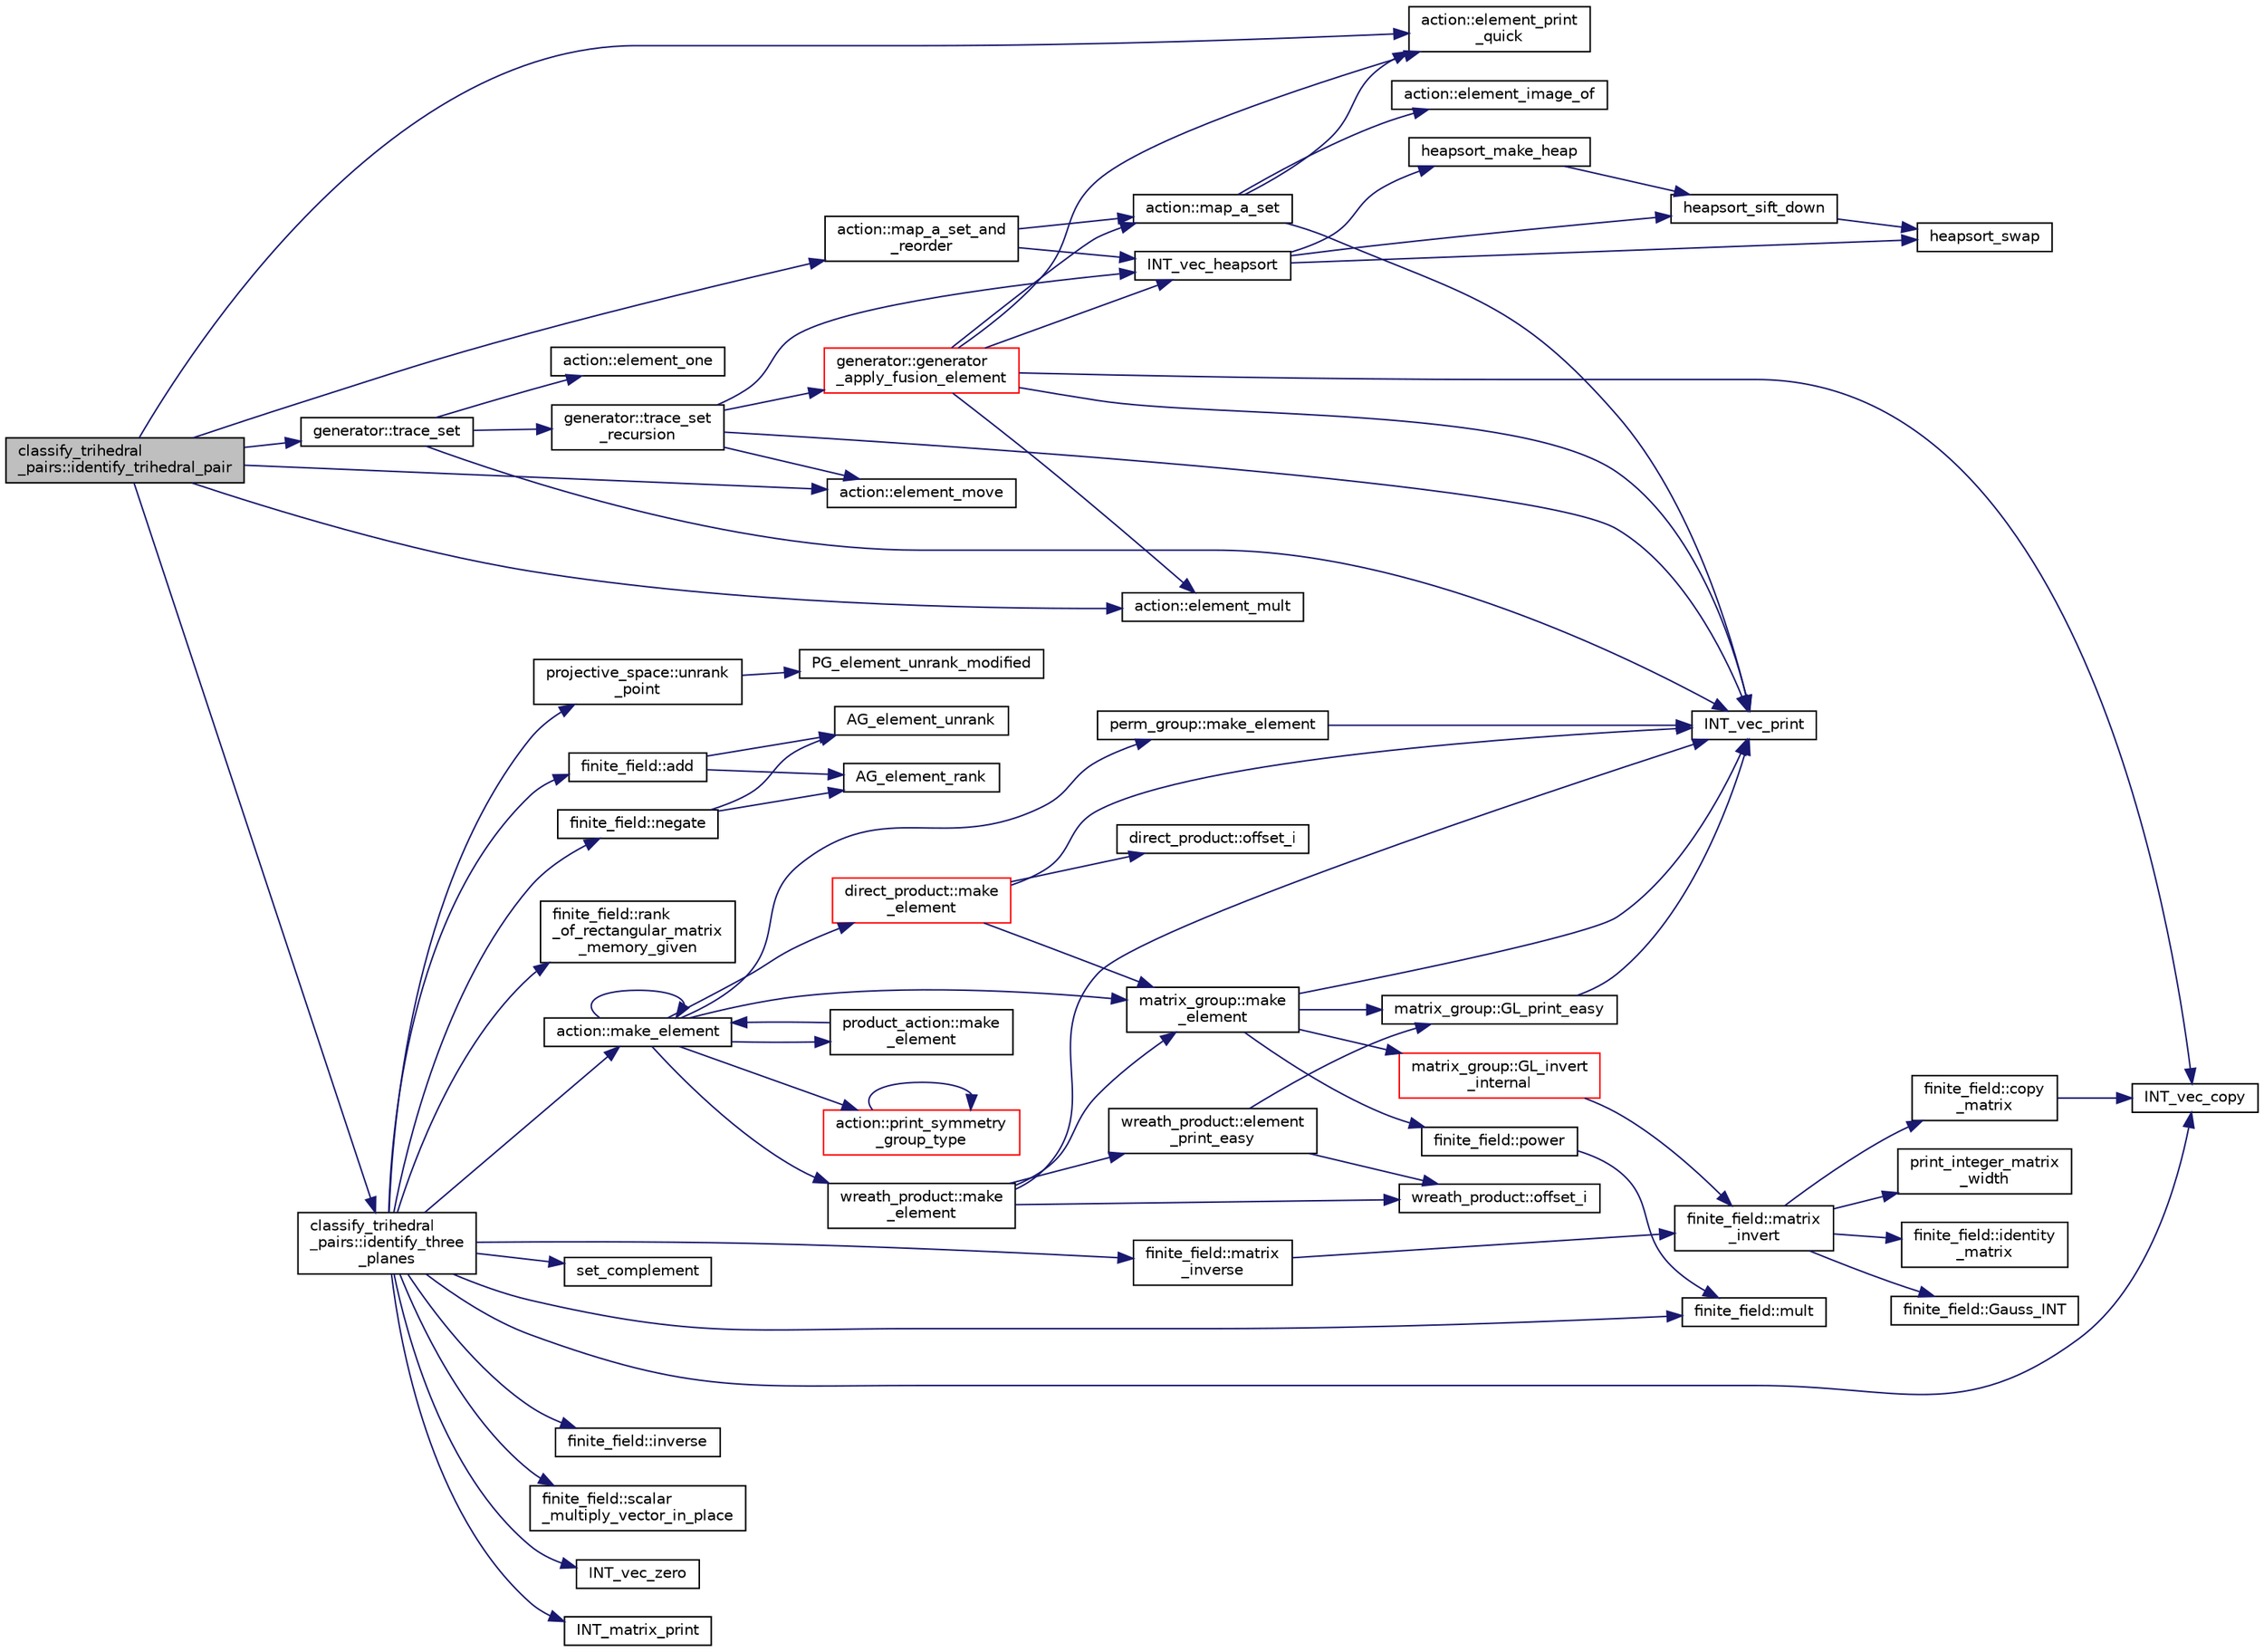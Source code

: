 digraph "classify_trihedral_pairs::identify_trihedral_pair"
{
  edge [fontname="Helvetica",fontsize="10",labelfontname="Helvetica",labelfontsize="10"];
  node [fontname="Helvetica",fontsize="10",shape=record];
  rankdir="LR";
  Node1932 [label="classify_trihedral\l_pairs::identify_trihedral_pair",height=0.2,width=0.4,color="black", fillcolor="grey75", style="filled", fontcolor="black"];
  Node1932 -> Node1933 [color="midnightblue",fontsize="10",style="solid",fontname="Helvetica"];
  Node1933 [label="classify_trihedral\l_pairs::identify_three\l_planes",height=0.2,width=0.4,color="black", fillcolor="white", style="filled",URL="$d1/d21/classclassify__trihedral__pairs.html#a0c39bec96db456430eb119aa573f6d25"];
  Node1933 -> Node1934 [color="midnightblue",fontsize="10",style="solid",fontname="Helvetica"];
  Node1934 [label="projective_space::unrank\l_point",height=0.2,width=0.4,color="black", fillcolor="white", style="filled",URL="$d2/d17/classprojective__space.html#a3cb7917af4c5f1590b660d4bf907e0fa"];
  Node1934 -> Node1935 [color="midnightblue",fontsize="10",style="solid",fontname="Helvetica"];
  Node1935 [label="PG_element_unrank_modified",height=0.2,width=0.4,color="black", fillcolor="white", style="filled",URL="$d4/d67/geometry_8h.html#a83ae9b605d496f6a90345303f6efae64"];
  Node1933 -> Node1936 [color="midnightblue",fontsize="10",style="solid",fontname="Helvetica"];
  Node1936 [label="INT_vec_copy",height=0.2,width=0.4,color="black", fillcolor="white", style="filled",URL="$df/dbf/sajeeb_8_c.html#ac2d875e27e009af6ec04d17254d11075"];
  Node1933 -> Node1937 [color="midnightblue",fontsize="10",style="solid",fontname="Helvetica"];
  Node1937 [label="finite_field::rank\l_of_rectangular_matrix\l_memory_given",height=0.2,width=0.4,color="black", fillcolor="white", style="filled",URL="$df/d5a/classfinite__field.html#a264a664b2b42be02d0bf919e058eb358"];
  Node1933 -> Node1938 [color="midnightblue",fontsize="10",style="solid",fontname="Helvetica"];
  Node1938 [label="set_complement",height=0.2,width=0.4,color="black", fillcolor="white", style="filled",URL="$d2/d7c/combinatorics_8_c.html#ab7dc77f73fc69bb15dbec52aba503c3b"];
  Node1933 -> Node1939 [color="midnightblue",fontsize="10",style="solid",fontname="Helvetica"];
  Node1939 [label="finite_field::add",height=0.2,width=0.4,color="black", fillcolor="white", style="filled",URL="$df/d5a/classfinite__field.html#a8f12328a27500f3c7be0c849ebbc9d14"];
  Node1939 -> Node1940 [color="midnightblue",fontsize="10",style="solid",fontname="Helvetica"];
  Node1940 [label="AG_element_unrank",height=0.2,width=0.4,color="black", fillcolor="white", style="filled",URL="$d4/d67/geometry_8h.html#a4a33b86c87b2879b97cfa1327abe2885"];
  Node1939 -> Node1941 [color="midnightblue",fontsize="10",style="solid",fontname="Helvetica"];
  Node1941 [label="AG_element_rank",height=0.2,width=0.4,color="black", fillcolor="white", style="filled",URL="$d4/d67/geometry_8h.html#ab2ac908d07dd8038fd996e26bdc75c17"];
  Node1933 -> Node1942 [color="midnightblue",fontsize="10",style="solid",fontname="Helvetica"];
  Node1942 [label="finite_field::mult",height=0.2,width=0.4,color="black", fillcolor="white", style="filled",URL="$df/d5a/classfinite__field.html#a24fb5917aa6d4d656fd855b7f44a13b0"];
  Node1933 -> Node1943 [color="midnightblue",fontsize="10",style="solid",fontname="Helvetica"];
  Node1943 [label="finite_field::negate",height=0.2,width=0.4,color="black", fillcolor="white", style="filled",URL="$df/d5a/classfinite__field.html#aa9d798298f25d4a9262b5bc5f1733e31"];
  Node1943 -> Node1940 [color="midnightblue",fontsize="10",style="solid",fontname="Helvetica"];
  Node1943 -> Node1941 [color="midnightblue",fontsize="10",style="solid",fontname="Helvetica"];
  Node1933 -> Node1944 [color="midnightblue",fontsize="10",style="solid",fontname="Helvetica"];
  Node1944 [label="finite_field::inverse",height=0.2,width=0.4,color="black", fillcolor="white", style="filled",URL="$df/d5a/classfinite__field.html#a69f2a12c01e70b7ce2d115c5221c9cdd"];
  Node1933 -> Node1945 [color="midnightblue",fontsize="10",style="solid",fontname="Helvetica"];
  Node1945 [label="finite_field::scalar\l_multiply_vector_in_place",height=0.2,width=0.4,color="black", fillcolor="white", style="filled",URL="$df/d5a/classfinite__field.html#ab9b0987ee489bda0ad9027bbe3b3a930"];
  Node1933 -> Node1946 [color="midnightblue",fontsize="10",style="solid",fontname="Helvetica"];
  Node1946 [label="INT_vec_zero",height=0.2,width=0.4,color="black", fillcolor="white", style="filled",URL="$df/dbf/sajeeb_8_c.html#aa8c9c7977203577026080f546fe4980f"];
  Node1933 -> Node1947 [color="midnightblue",fontsize="10",style="solid",fontname="Helvetica"];
  Node1947 [label="INT_matrix_print",height=0.2,width=0.4,color="black", fillcolor="white", style="filled",URL="$d5/db4/io__and__os_8h.html#afd4180a24bef3a2b584668a4eaf607ff"];
  Node1933 -> Node1948 [color="midnightblue",fontsize="10",style="solid",fontname="Helvetica"];
  Node1948 [label="finite_field::matrix\l_inverse",height=0.2,width=0.4,color="black", fillcolor="white", style="filled",URL="$df/d5a/classfinite__field.html#a3ef088739ceac47367f4b328697726a5"];
  Node1948 -> Node1949 [color="midnightblue",fontsize="10",style="solid",fontname="Helvetica"];
  Node1949 [label="finite_field::matrix\l_invert",height=0.2,width=0.4,color="black", fillcolor="white", style="filled",URL="$df/d5a/classfinite__field.html#a4c017c0edc20fefef3da0db4ef4248f7"];
  Node1949 -> Node1950 [color="midnightblue",fontsize="10",style="solid",fontname="Helvetica"];
  Node1950 [label="print_integer_matrix\l_width",height=0.2,width=0.4,color="black", fillcolor="white", style="filled",URL="$d5/db4/io__and__os_8h.html#aa78f3e73fc2179251bd15adbcc31573f"];
  Node1949 -> Node1951 [color="midnightblue",fontsize="10",style="solid",fontname="Helvetica"];
  Node1951 [label="finite_field::copy\l_matrix",height=0.2,width=0.4,color="black", fillcolor="white", style="filled",URL="$df/d5a/classfinite__field.html#a2bfe6d4feabc4f27d253c7702ef9b8cb"];
  Node1951 -> Node1936 [color="midnightblue",fontsize="10",style="solid",fontname="Helvetica"];
  Node1949 -> Node1952 [color="midnightblue",fontsize="10",style="solid",fontname="Helvetica"];
  Node1952 [label="finite_field::identity\l_matrix",height=0.2,width=0.4,color="black", fillcolor="white", style="filled",URL="$df/d5a/classfinite__field.html#a4688997f80b8721560bccec986c23413"];
  Node1949 -> Node1953 [color="midnightblue",fontsize="10",style="solid",fontname="Helvetica"];
  Node1953 [label="finite_field::Gauss_INT",height=0.2,width=0.4,color="black", fillcolor="white", style="filled",URL="$df/d5a/classfinite__field.html#adb676d2e80341b53751326e3a58beb11"];
  Node1933 -> Node1954 [color="midnightblue",fontsize="10",style="solid",fontname="Helvetica"];
  Node1954 [label="action::make_element",height=0.2,width=0.4,color="black", fillcolor="white", style="filled",URL="$d2/d86/classaction.html#a920fa2a27583fb60bae10e7b282cdd1d"];
  Node1954 -> Node1955 [color="midnightblue",fontsize="10",style="solid",fontname="Helvetica"];
  Node1955 [label="product_action::make\l_element",height=0.2,width=0.4,color="black", fillcolor="white", style="filled",URL="$d8/d74/classproduct__action.html#a1d16f9f3a4be7b3ed6ce0825612a3cd8"];
  Node1955 -> Node1954 [color="midnightblue",fontsize="10",style="solid",fontname="Helvetica"];
  Node1954 -> Node1954 [color="midnightblue",fontsize="10",style="solid",fontname="Helvetica"];
  Node1954 -> Node1956 [color="midnightblue",fontsize="10",style="solid",fontname="Helvetica"];
  Node1956 [label="matrix_group::make\l_element",height=0.2,width=0.4,color="black", fillcolor="white", style="filled",URL="$d3/ded/classmatrix__group.html#adf67c0031ec58afbbc545e65a1cf6845"];
  Node1956 -> Node1957 [color="midnightblue",fontsize="10",style="solid",fontname="Helvetica"];
  Node1957 [label="INT_vec_print",height=0.2,width=0.4,color="black", fillcolor="white", style="filled",URL="$df/dbf/sajeeb_8_c.html#a79a5901af0b47dd0d694109543c027fe"];
  Node1956 -> Node1958 [color="midnightblue",fontsize="10",style="solid",fontname="Helvetica"];
  Node1958 [label="finite_field::power",height=0.2,width=0.4,color="black", fillcolor="white", style="filled",URL="$df/d5a/classfinite__field.html#a0437871b8f775f0b2d589188d9ad7e61"];
  Node1958 -> Node1942 [color="midnightblue",fontsize="10",style="solid",fontname="Helvetica"];
  Node1956 -> Node1959 [color="midnightblue",fontsize="10",style="solid",fontname="Helvetica"];
  Node1959 [label="matrix_group::GL_invert\l_internal",height=0.2,width=0.4,color="red", fillcolor="white", style="filled",URL="$d3/ded/classmatrix__group.html#ab2b9f8046dee535722e07a92ec3ab0b6"];
  Node1959 -> Node1949 [color="midnightblue",fontsize="10",style="solid",fontname="Helvetica"];
  Node1956 -> Node1971 [color="midnightblue",fontsize="10",style="solid",fontname="Helvetica"];
  Node1971 [label="matrix_group::GL_print_easy",height=0.2,width=0.4,color="black", fillcolor="white", style="filled",URL="$d3/ded/classmatrix__group.html#a3e6f5c276210e8132523150fad82c57e"];
  Node1971 -> Node1957 [color="midnightblue",fontsize="10",style="solid",fontname="Helvetica"];
  Node1954 -> Node1972 [color="midnightblue",fontsize="10",style="solid",fontname="Helvetica"];
  Node1972 [label="wreath_product::make\l_element",height=0.2,width=0.4,color="black", fillcolor="white", style="filled",URL="$d8/dfa/classwreath__product.html#ac47838a579877034b1d2b4cd897625c1"];
  Node1972 -> Node1957 [color="midnightblue",fontsize="10",style="solid",fontname="Helvetica"];
  Node1972 -> Node1956 [color="midnightblue",fontsize="10",style="solid",fontname="Helvetica"];
  Node1972 -> Node1973 [color="midnightblue",fontsize="10",style="solid",fontname="Helvetica"];
  Node1973 [label="wreath_product::offset_i",height=0.2,width=0.4,color="black", fillcolor="white", style="filled",URL="$d8/dfa/classwreath__product.html#a081d6eed767bdd84bc74e555815641c6"];
  Node1972 -> Node1974 [color="midnightblue",fontsize="10",style="solid",fontname="Helvetica"];
  Node1974 [label="wreath_product::element\l_print_easy",height=0.2,width=0.4,color="black", fillcolor="white", style="filled",URL="$d8/dfa/classwreath__product.html#aa1e82da5d4c019c0756b8ebf417ee9dc"];
  Node1974 -> Node1971 [color="midnightblue",fontsize="10",style="solid",fontname="Helvetica"];
  Node1974 -> Node1973 [color="midnightblue",fontsize="10",style="solid",fontname="Helvetica"];
  Node1954 -> Node1975 [color="midnightblue",fontsize="10",style="solid",fontname="Helvetica"];
  Node1975 [label="direct_product::make\l_element",height=0.2,width=0.4,color="red", fillcolor="white", style="filled",URL="$dc/daf/classdirect__product.html#a776efa4be66f9b0481d1f012a14c9dde"];
  Node1975 -> Node1957 [color="midnightblue",fontsize="10",style="solid",fontname="Helvetica"];
  Node1975 -> Node1956 [color="midnightblue",fontsize="10",style="solid",fontname="Helvetica"];
  Node1975 -> Node1976 [color="midnightblue",fontsize="10",style="solid",fontname="Helvetica"];
  Node1976 [label="direct_product::offset_i",height=0.2,width=0.4,color="black", fillcolor="white", style="filled",URL="$dc/daf/classdirect__product.html#a2ec3643bd7223e53c00451d1fe832f20"];
  Node1954 -> Node1978 [color="midnightblue",fontsize="10",style="solid",fontname="Helvetica"];
  Node1978 [label="perm_group::make_element",height=0.2,width=0.4,color="black", fillcolor="white", style="filled",URL="$df/d0a/classperm__group.html#a52c1c9e55966809c1e30aad80df87774"];
  Node1978 -> Node1957 [color="midnightblue",fontsize="10",style="solid",fontname="Helvetica"];
  Node1954 -> Node1979 [color="midnightblue",fontsize="10",style="solid",fontname="Helvetica"];
  Node1979 [label="action::print_symmetry\l_group_type",height=0.2,width=0.4,color="red", fillcolor="white", style="filled",URL="$d2/d86/classaction.html#aed811766c7e64fe2c853df8b0b67aa6e"];
  Node1979 -> Node1979 [color="midnightblue",fontsize="10",style="solid",fontname="Helvetica"];
  Node1932 -> Node1981 [color="midnightblue",fontsize="10",style="solid",fontname="Helvetica"];
  Node1981 [label="action::element_print\l_quick",height=0.2,width=0.4,color="black", fillcolor="white", style="filled",URL="$d2/d86/classaction.html#a4844680cf6750396f76494a28655265b"];
  Node1932 -> Node1982 [color="midnightblue",fontsize="10",style="solid",fontname="Helvetica"];
  Node1982 [label="action::map_a_set_and\l_reorder",height=0.2,width=0.4,color="black", fillcolor="white", style="filled",URL="$d2/d86/classaction.html#affe38c85a0ff3cb34d233afa7b4aea35"];
  Node1982 -> Node1983 [color="midnightblue",fontsize="10",style="solid",fontname="Helvetica"];
  Node1983 [label="action::map_a_set",height=0.2,width=0.4,color="black", fillcolor="white", style="filled",URL="$d2/d86/classaction.html#a600e542e5aeca2a46f18110e027947e0"];
  Node1983 -> Node1981 [color="midnightblue",fontsize="10",style="solid",fontname="Helvetica"];
  Node1983 -> Node1957 [color="midnightblue",fontsize="10",style="solid",fontname="Helvetica"];
  Node1983 -> Node1984 [color="midnightblue",fontsize="10",style="solid",fontname="Helvetica"];
  Node1984 [label="action::element_image_of",height=0.2,width=0.4,color="black", fillcolor="white", style="filled",URL="$d2/d86/classaction.html#ae09559d4537a048fc860f8a74a31393d"];
  Node1982 -> Node1985 [color="midnightblue",fontsize="10",style="solid",fontname="Helvetica"];
  Node1985 [label="INT_vec_heapsort",height=0.2,width=0.4,color="black", fillcolor="white", style="filled",URL="$d5/de2/foundations_2data__structures_2data__structures_8h.html#a3590ad9987f801fbfc94634300182f39"];
  Node1985 -> Node1986 [color="midnightblue",fontsize="10",style="solid",fontname="Helvetica"];
  Node1986 [label="heapsort_make_heap",height=0.2,width=0.4,color="black", fillcolor="white", style="filled",URL="$d4/dd7/sorting_8_c.html#a42f24453d7d77eeb1338ebd1a13cfdbb"];
  Node1986 -> Node1987 [color="midnightblue",fontsize="10",style="solid",fontname="Helvetica"];
  Node1987 [label="heapsort_sift_down",height=0.2,width=0.4,color="black", fillcolor="white", style="filled",URL="$d4/dd7/sorting_8_c.html#a65cbb1a6a3f01f511673705437ddc18b"];
  Node1987 -> Node1988 [color="midnightblue",fontsize="10",style="solid",fontname="Helvetica"];
  Node1988 [label="heapsort_swap",height=0.2,width=0.4,color="black", fillcolor="white", style="filled",URL="$d4/dd7/sorting_8_c.html#a8f048362e6065297b19b6975bcbbfcc6"];
  Node1985 -> Node1988 [color="midnightblue",fontsize="10",style="solid",fontname="Helvetica"];
  Node1985 -> Node1987 [color="midnightblue",fontsize="10",style="solid",fontname="Helvetica"];
  Node1932 -> Node1989 [color="midnightblue",fontsize="10",style="solid",fontname="Helvetica"];
  Node1989 [label="generator::trace_set",height=0.2,width=0.4,color="black", fillcolor="white", style="filled",URL="$d7/d73/classgenerator.html#ae34b55cbb999d9b2aa9dacc8748de0b2"];
  Node1989 -> Node1957 [color="midnightblue",fontsize="10",style="solid",fontname="Helvetica"];
  Node1989 -> Node1990 [color="midnightblue",fontsize="10",style="solid",fontname="Helvetica"];
  Node1990 [label="action::element_one",height=0.2,width=0.4,color="black", fillcolor="white", style="filled",URL="$d2/d86/classaction.html#a780a105daf04d6d1fe7e2f63b3c88e3b"];
  Node1989 -> Node1991 [color="midnightblue",fontsize="10",style="solid",fontname="Helvetica"];
  Node1991 [label="generator::trace_set\l_recursion",height=0.2,width=0.4,color="black", fillcolor="white", style="filled",URL="$d7/d73/classgenerator.html#aede118133e199ff6a1a381c7da8366b4"];
  Node1991 -> Node1957 [color="midnightblue",fontsize="10",style="solid",fontname="Helvetica"];
  Node1991 -> Node1985 [color="midnightblue",fontsize="10",style="solid",fontname="Helvetica"];
  Node1991 -> Node1992 [color="midnightblue",fontsize="10",style="solid",fontname="Helvetica"];
  Node1992 [label="generator::generator\l_apply_fusion_element",height=0.2,width=0.4,color="red", fillcolor="white", style="filled",URL="$d7/d73/classgenerator.html#a5e555672da45c6fbc2c5b2d2aa9bb537"];
  Node1992 -> Node1981 [color="midnightblue",fontsize="10",style="solid",fontname="Helvetica"];
  Node1992 -> Node1957 [color="midnightblue",fontsize="10",style="solid",fontname="Helvetica"];
  Node1992 -> Node1983 [color="midnightblue",fontsize="10",style="solid",fontname="Helvetica"];
  Node1992 -> Node2006 [color="midnightblue",fontsize="10",style="solid",fontname="Helvetica"];
  Node2006 [label="action::element_mult",height=0.2,width=0.4,color="black", fillcolor="white", style="filled",URL="$d2/d86/classaction.html#ae9e36b2cae1f0f7bd7144097fa9a34b3"];
  Node1992 -> Node1936 [color="midnightblue",fontsize="10",style="solid",fontname="Helvetica"];
  Node1992 -> Node1985 [color="midnightblue",fontsize="10",style="solid",fontname="Helvetica"];
  Node1991 -> Node2004 [color="midnightblue",fontsize="10",style="solid",fontname="Helvetica"];
  Node2004 [label="action::element_move",height=0.2,width=0.4,color="black", fillcolor="white", style="filled",URL="$d2/d86/classaction.html#a550947491bbb534d3d7951f50198a874"];
  Node1932 -> Node2006 [color="midnightblue",fontsize="10",style="solid",fontname="Helvetica"];
  Node1932 -> Node2004 [color="midnightblue",fontsize="10",style="solid",fontname="Helvetica"];
}
